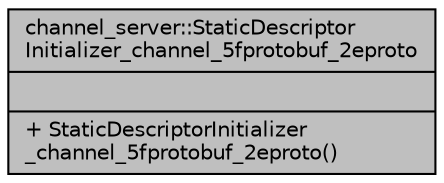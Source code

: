 digraph "channel_server::StaticDescriptorInitializer_channel_5fprotobuf_2eproto"
{
  edge [fontname="Helvetica",fontsize="10",labelfontname="Helvetica",labelfontsize="10"];
  node [fontname="Helvetica",fontsize="10",shape=record];
  Node1 [label="{channel_server::StaticDescriptor\lInitializer_channel_5fprotobuf_2eproto\n||+ StaticDescriptorInitializer\l_channel_5fprotobuf_2eproto()\l}",height=0.2,width=0.4,color="black", fillcolor="grey75", style="filled", fontcolor="black"];
}
